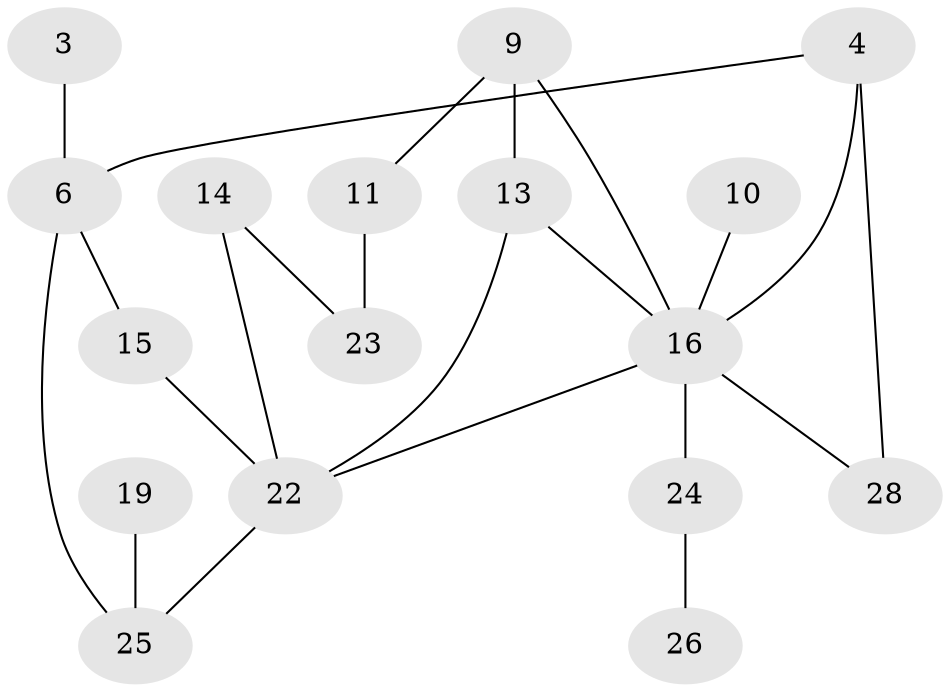 // original degree distribution, {1: 0.34545454545454546, 2: 0.2545454545454545, 0: 0.12727272727272726, 3: 0.16363636363636364, 4: 0.09090909090909091, 6: 0.01818181818181818}
// Generated by graph-tools (version 1.1) at 2025/00/03/09/25 03:00:53]
// undirected, 17 vertices, 22 edges
graph export_dot {
graph [start="1"]
  node [color=gray90,style=filled];
  3;
  4;
  6;
  9;
  10;
  11;
  13;
  14;
  15;
  16;
  19;
  22;
  23;
  24;
  25;
  26;
  28;
  3 -- 6 [weight=1.0];
  4 -- 6 [weight=1.0];
  4 -- 16 [weight=1.0];
  4 -- 28 [weight=1.0];
  6 -- 15 [weight=1.0];
  6 -- 25 [weight=1.0];
  9 -- 11 [weight=1.0];
  9 -- 13 [weight=2.0];
  9 -- 16 [weight=1.0];
  10 -- 16 [weight=1.0];
  11 -- 23 [weight=1.0];
  13 -- 16 [weight=1.0];
  13 -- 22 [weight=1.0];
  14 -- 22 [weight=1.0];
  14 -- 23 [weight=1.0];
  15 -- 22 [weight=1.0];
  16 -- 22 [weight=1.0];
  16 -- 24 [weight=1.0];
  16 -- 28 [weight=1.0];
  19 -- 25 [weight=1.0];
  22 -- 25 [weight=1.0];
  24 -- 26 [weight=1.0];
}
